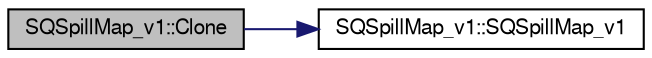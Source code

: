 digraph "SQSpillMap_v1::Clone"
{
  bgcolor="transparent";
  edge [fontname="FreeSans",fontsize="10",labelfontname="FreeSans",labelfontsize="10"];
  node [fontname="FreeSans",fontsize="10",shape=record];
  rankdir="LR";
  Node1 [label="SQSpillMap_v1::Clone",height=0.2,width=0.4,color="black", fillcolor="grey75", style="filled" fontcolor="black"];
  Node1 -> Node2 [color="midnightblue",fontsize="10",style="solid",fontname="FreeSans"];
  Node2 [label="SQSpillMap_v1::SQSpillMap_v1",height=0.2,width=0.4,color="black",URL="$df/de1/classSQSpillMap__v1.html#aa4428af436effb61e716a0182ead289a"];
}

